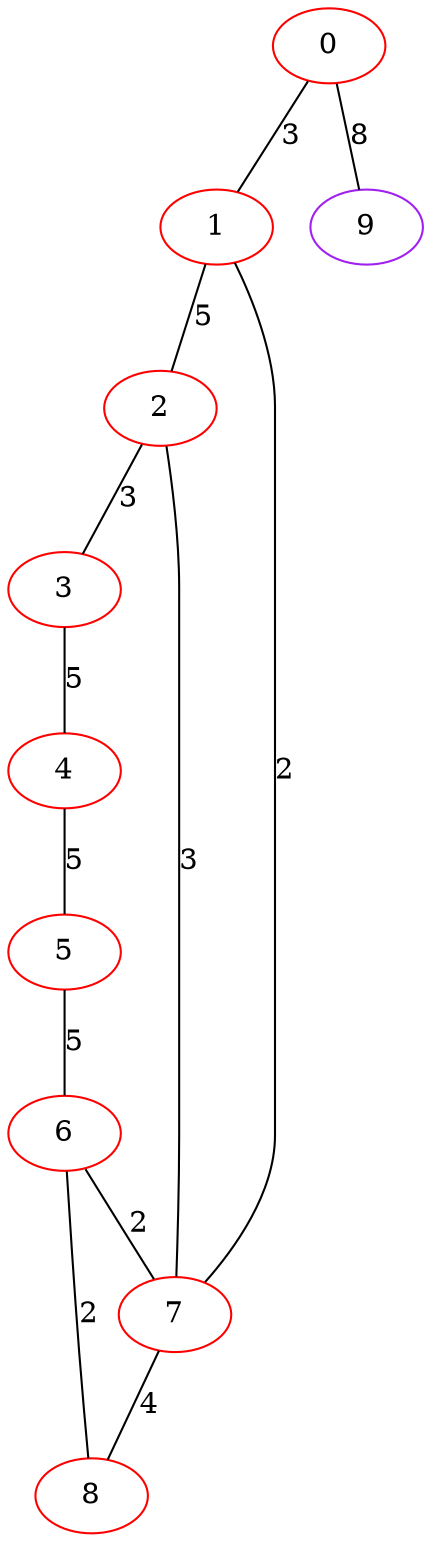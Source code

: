 graph "" {
0 [color=red, weight=1];
1 [color=red, weight=1];
2 [color=red, weight=1];
3 [color=red, weight=1];
4 [color=red, weight=1];
5 [color=red, weight=1];
6 [color=red, weight=1];
7 [color=red, weight=1];
8 [color=red, weight=1];
9 [color=purple, weight=4];
0 -- 1  [key=0, label=3];
0 -- 9  [key=0, label=8];
1 -- 2  [key=0, label=5];
1 -- 7  [key=0, label=2];
2 -- 3  [key=0, label=3];
2 -- 7  [key=0, label=3];
3 -- 4  [key=0, label=5];
4 -- 5  [key=0, label=5];
5 -- 6  [key=0, label=5];
6 -- 8  [key=0, label=2];
6 -- 7  [key=0, label=2];
7 -- 8  [key=0, label=4];
}
